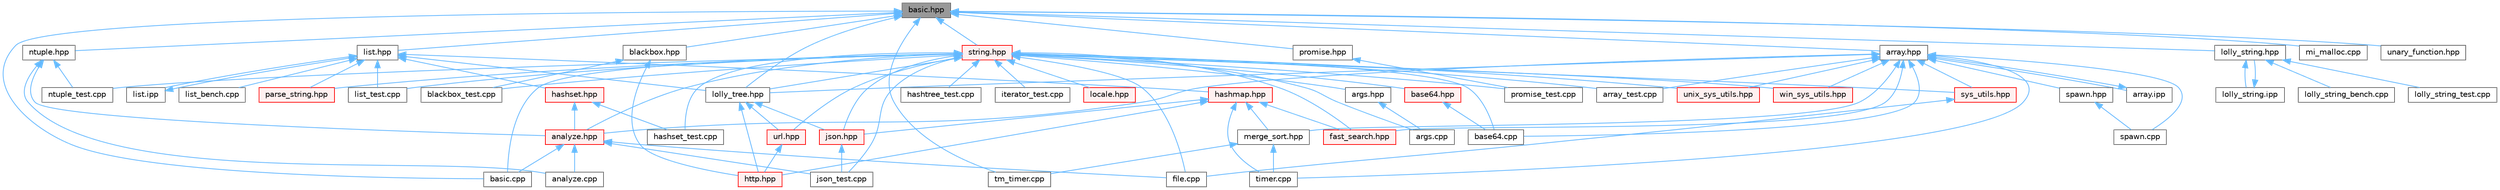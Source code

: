 digraph "basic.hpp"
{
 // LATEX_PDF_SIZE
  bgcolor="transparent";
  edge [fontname=Helvetica,fontsize=10,labelfontname=Helvetica,labelfontsize=10];
  node [fontname=Helvetica,fontsize=10,shape=box,height=0.2,width=0.4];
  Node1 [id="Node000001",label="basic.hpp",height=0.2,width=0.4,color="gray40", fillcolor="grey60", style="filled", fontcolor="black",tooltip=" "];
  Node1 -> Node2 [id="edge1_Node000001_Node000002",dir="back",color="steelblue1",style="solid",tooltip=" "];
  Node2 [id="Node000002",label="array.hpp",height=0.2,width=0.4,color="grey40", fillcolor="white", style="filled",URL="$array_8hpp.html",tooltip=" "];
  Node2 -> Node3 [id="edge2_Node000002_Node000003",dir="back",color="steelblue1",style="solid",tooltip=" "];
  Node3 [id="Node000003",label="analyze.hpp",height=0.2,width=0.4,color="red", fillcolor="#FFF0F0", style="filled",URL="$analyze_8hpp.html",tooltip=" "];
  Node3 -> Node4 [id="edge3_Node000003_Node000004",dir="back",color="steelblue1",style="solid",tooltip=" "];
  Node4 [id="Node000004",label="analyze.cpp",height=0.2,width=0.4,color="grey40", fillcolor="white", style="filled",URL="$analyze_8cpp.html",tooltip=" "];
  Node3 -> Node7 [id="edge4_Node000003_Node000007",dir="back",color="steelblue1",style="solid",tooltip=" "];
  Node7 [id="Node000007",label="basic.cpp",height=0.2,width=0.4,color="grey40", fillcolor="white", style="filled",URL="$basic_8cpp.html",tooltip=" "];
  Node3 -> Node9 [id="edge5_Node000003_Node000009",dir="back",color="steelblue1",style="solid",tooltip=" "];
  Node9 [id="Node000009",label="file.cpp",height=0.2,width=0.4,color="grey40", fillcolor="white", style="filled",URL="$file_8cpp.html",tooltip=" "];
  Node3 -> Node12 [id="edge6_Node000003_Node000012",dir="back",color="steelblue1",style="solid",tooltip=" "];
  Node12 [id="Node000012",label="json_test.cpp",height=0.2,width=0.4,color="grey40", fillcolor="white", style="filled",URL="$json__test_8cpp.html",tooltip=" "];
  Node2 -> Node22 [id="edge7_Node000002_Node000022",dir="back",color="steelblue1",style="solid",tooltip=" "];
  Node22 [id="Node000022",label="array.ipp",height=0.2,width=0.4,color="grey40", fillcolor="white", style="filled",URL="$array_8ipp.html",tooltip=" "];
  Node22 -> Node2 [id="edge8_Node000022_Node000002",dir="back",color="steelblue1",style="solid",tooltip=" "];
  Node2 -> Node23 [id="edge9_Node000002_Node000023",dir="back",color="steelblue1",style="solid",tooltip=" "];
  Node23 [id="Node000023",label="array_test.cpp",height=0.2,width=0.4,color="grey40", fillcolor="white", style="filled",URL="$array__test_8cpp.html",tooltip=" "];
  Node2 -> Node24 [id="edge10_Node000002_Node000024",dir="back",color="steelblue1",style="solid",tooltip=" "];
  Node24 [id="Node000024",label="base64.cpp",height=0.2,width=0.4,color="grey40", fillcolor="white", style="filled",URL="$base64_8cpp.html",tooltip=" "];
  Node2 -> Node25 [id="edge11_Node000002_Node000025",dir="back",color="steelblue1",style="solid",tooltip=" "];
  Node25 [id="Node000025",label="fast_search.hpp",height=0.2,width=0.4,color="red", fillcolor="#FFF0F0", style="filled",URL="$fast__search_8hpp.html",tooltip=" "];
  Node2 -> Node27 [id="edge12_Node000002_Node000027",dir="back",color="steelblue1",style="solid",tooltip=" "];
  Node27 [id="Node000027",label="lolly_tree.hpp",height=0.2,width=0.4,color="grey40", fillcolor="white", style="filled",URL="$lolly__tree_8hpp.html",tooltip=" "];
  Node27 -> Node28 [id="edge13_Node000027_Node000028",dir="back",color="steelblue1",style="solid",tooltip=" "];
  Node28 [id="Node000028",label="http.hpp",height=0.2,width=0.4,color="red", fillcolor="#FFF0F0", style="filled",URL="$http_8hpp.html",tooltip=" "];
  Node27 -> Node30 [id="edge14_Node000027_Node000030",dir="back",color="steelblue1",style="solid",tooltip=" "];
  Node30 [id="Node000030",label="json.hpp",height=0.2,width=0.4,color="red", fillcolor="#FFF0F0", style="filled",URL="$json_8hpp.html",tooltip=" "];
  Node30 -> Node12 [id="edge15_Node000030_Node000012",dir="back",color="steelblue1",style="solid",tooltip=" "];
  Node27 -> Node31 [id="edge16_Node000027_Node000031",dir="back",color="steelblue1",style="solid",tooltip=" "];
  Node31 [id="Node000031",label="url.hpp",height=0.2,width=0.4,color="red", fillcolor="#FFF0F0", style="filled",URL="$url_8hpp.html",tooltip=" "];
  Node31 -> Node28 [id="edge17_Node000031_Node000028",dir="back",color="steelblue1",style="solid",tooltip=" "];
  Node2 -> Node70 [id="edge18_Node000002_Node000070",dir="back",color="steelblue1",style="solid",tooltip=" "];
  Node70 [id="Node000070",label="merge_sort.hpp",height=0.2,width=0.4,color="grey40", fillcolor="white", style="filled",URL="$merge__sort_8hpp.html",tooltip=" "];
  Node70 -> Node71 [id="edge19_Node000070_Node000071",dir="back",color="steelblue1",style="solid",tooltip=" "];
  Node71 [id="Node000071",label="timer.cpp",height=0.2,width=0.4,color="grey40", fillcolor="white", style="filled",URL="$timer_8cpp.html",tooltip=" "];
  Node70 -> Node72 [id="edge20_Node000070_Node000072",dir="back",color="steelblue1",style="solid",tooltip=" "];
  Node72 [id="Node000072",label="tm_timer.cpp",height=0.2,width=0.4,color="grey40", fillcolor="white", style="filled",URL="$tm__timer_8cpp.html",tooltip=" "];
  Node2 -> Node73 [id="edge21_Node000002_Node000073",dir="back",color="steelblue1",style="solid",tooltip=" "];
  Node73 [id="Node000073",label="spawn.cpp",height=0.2,width=0.4,color="grey40", fillcolor="white", style="filled",URL="$spawn_8cpp.html",tooltip=" "];
  Node2 -> Node74 [id="edge22_Node000002_Node000074",dir="back",color="steelblue1",style="solid",tooltip=" "];
  Node74 [id="Node000074",label="spawn.hpp",height=0.2,width=0.4,color="grey40", fillcolor="white", style="filled",URL="$spawn_8hpp.html",tooltip=" "];
  Node74 -> Node73 [id="edge23_Node000074_Node000073",dir="back",color="steelblue1",style="solid",tooltip=" "];
  Node2 -> Node75 [id="edge24_Node000002_Node000075",dir="back",color="steelblue1",style="solid",tooltip=" "];
  Node75 [id="Node000075",label="sys_utils.hpp",height=0.2,width=0.4,color="red", fillcolor="#FFF0F0", style="filled",URL="$sys__utils_8hpp.html",tooltip=" "];
  Node75 -> Node9 [id="edge25_Node000075_Node000009",dir="back",color="steelblue1",style="solid",tooltip=" "];
  Node2 -> Node71 [id="edge26_Node000002_Node000071",dir="back",color="steelblue1",style="solid",tooltip=" "];
  Node2 -> Node79 [id="edge27_Node000002_Node000079",dir="back",color="steelblue1",style="solid",tooltip=" "];
  Node79 [id="Node000079",label="unix_sys_utils.hpp",height=0.2,width=0.4,color="red", fillcolor="#FFF0F0", style="filled",URL="$unix__sys__utils_8hpp.html",tooltip=" "];
  Node2 -> Node80 [id="edge28_Node000002_Node000080",dir="back",color="steelblue1",style="solid",tooltip=" "];
  Node80 [id="Node000080",label="win_sys_utils.hpp",height=0.2,width=0.4,color="red", fillcolor="#FFF0F0", style="filled",URL="$win__sys__utils_8hpp.html",tooltip=" "];
  Node1 -> Node7 [id="edge29_Node000001_Node000007",dir="back",color="steelblue1",style="solid",tooltip=" "];
  Node1 -> Node81 [id="edge30_Node000001_Node000081",dir="back",color="steelblue1",style="solid",tooltip=" "];
  Node81 [id="Node000081",label="blackbox.hpp",height=0.2,width=0.4,color="grey40", fillcolor="white", style="filled",URL="$blackbox_8hpp.html",tooltip=" "];
  Node81 -> Node45 [id="edge31_Node000081_Node000045",dir="back",color="steelblue1",style="solid",tooltip=" "];
  Node45 [id="Node000045",label="blackbox_test.cpp",height=0.2,width=0.4,color="grey40", fillcolor="white", style="filled",URL="$blackbox__test_8cpp.html",tooltip=" "];
  Node81 -> Node28 [id="edge32_Node000081_Node000028",dir="back",color="steelblue1",style="solid",tooltip=" "];
  Node1 -> Node82 [id="edge33_Node000001_Node000082",dir="back",color="steelblue1",style="solid",tooltip=" "];
  Node82 [id="Node000082",label="list.hpp",height=0.2,width=0.4,color="grey40", fillcolor="white", style="filled",URL="$list_8hpp.html",tooltip=" "];
  Node82 -> Node83 [id="edge34_Node000082_Node000083",dir="back",color="steelblue1",style="solid",tooltip=" "];
  Node83 [id="Node000083",label="hashmap.hpp",height=0.2,width=0.4,color="red", fillcolor="#FFF0F0", style="filled",URL="$hashmap_8hpp.html",tooltip=" "];
  Node83 -> Node25 [id="edge35_Node000083_Node000025",dir="back",color="steelblue1",style="solid",tooltip=" "];
  Node83 -> Node28 [id="edge36_Node000083_Node000028",dir="back",color="steelblue1",style="solid",tooltip=" "];
  Node83 -> Node30 [id="edge37_Node000083_Node000030",dir="back",color="steelblue1",style="solid",tooltip=" "];
  Node83 -> Node70 [id="edge38_Node000083_Node000070",dir="back",color="steelblue1",style="solid",tooltip=" "];
  Node83 -> Node71 [id="edge39_Node000083_Node000071",dir="back",color="steelblue1",style="solid",tooltip=" "];
  Node82 -> Node95 [id="edge40_Node000082_Node000095",dir="back",color="steelblue1",style="solid",tooltip=" "];
  Node95 [id="Node000095",label="hashset.hpp",height=0.2,width=0.4,color="red", fillcolor="#FFF0F0", style="filled",URL="$hashset_8hpp.html",tooltip=" "];
  Node95 -> Node3 [id="edge41_Node000095_Node000003",dir="back",color="steelblue1",style="solid",tooltip=" "];
  Node95 -> Node49 [id="edge42_Node000095_Node000049",dir="back",color="steelblue1",style="solid",tooltip=" "];
  Node49 [id="Node000049",label="hashset_test.cpp",height=0.2,width=0.4,color="grey40", fillcolor="white", style="filled",URL="$hashset__test_8cpp.html",tooltip=" "];
  Node82 -> Node97 [id="edge43_Node000082_Node000097",dir="back",color="steelblue1",style="solid",tooltip=" "];
  Node97 [id="Node000097",label="list.ipp",height=0.2,width=0.4,color="grey40", fillcolor="white", style="filled",URL="$list_8ipp.html",tooltip=" "];
  Node97 -> Node82 [id="edge44_Node000097_Node000082",dir="back",color="steelblue1",style="solid",tooltip=" "];
  Node82 -> Node98 [id="edge45_Node000082_Node000098",dir="back",color="steelblue1",style="solid",tooltip=" "];
  Node98 [id="Node000098",label="list_bench.cpp",height=0.2,width=0.4,color="grey40", fillcolor="white", style="filled",URL="$list__bench_8cpp.html",tooltip=" "];
  Node82 -> Node52 [id="edge46_Node000082_Node000052",dir="back",color="steelblue1",style="solid",tooltip=" "];
  Node52 [id="Node000052",label="list_test.cpp",height=0.2,width=0.4,color="grey40", fillcolor="white", style="filled",URL="$list__test_8cpp.html",tooltip=" "];
  Node82 -> Node27 [id="edge47_Node000082_Node000027",dir="back",color="steelblue1",style="solid",tooltip=" "];
  Node82 -> Node99 [id="edge48_Node000082_Node000099",dir="back",color="steelblue1",style="solid",tooltip=" "];
  Node99 [id="Node000099",label="parse_string.hpp",height=0.2,width=0.4,color="red", fillcolor="#FFF0F0", style="filled",URL="$parse__string_8hpp.html",tooltip=" "];
  Node1 -> Node100 [id="edge49_Node000001_Node000100",dir="back",color="steelblue1",style="solid",tooltip=" "];
  Node100 [id="Node000100",label="lolly_string.hpp",height=0.2,width=0.4,color="grey40", fillcolor="white", style="filled",URL="$lolly__string_8hpp.html",tooltip=" "];
  Node100 -> Node101 [id="edge50_Node000100_Node000101",dir="back",color="steelblue1",style="solid",tooltip=" "];
  Node101 [id="Node000101",label="lolly_string.ipp",height=0.2,width=0.4,color="grey40", fillcolor="white", style="filled",URL="$lolly__string_8ipp.html",tooltip=" "];
  Node101 -> Node100 [id="edge51_Node000101_Node000100",dir="back",color="steelblue1",style="solid",tooltip=" "];
  Node100 -> Node102 [id="edge52_Node000100_Node000102",dir="back",color="steelblue1",style="solid",tooltip=" "];
  Node102 [id="Node000102",label="lolly_string_bench.cpp",height=0.2,width=0.4,color="grey40", fillcolor="white", style="filled",URL="$lolly__string__bench_8cpp.html",tooltip=" "];
  Node100 -> Node103 [id="edge53_Node000100_Node000103",dir="back",color="steelblue1",style="solid",tooltip=" "];
  Node103 [id="Node000103",label="lolly_string_test.cpp",height=0.2,width=0.4,color="grey40", fillcolor="white", style="filled",URL="$lolly__string__test_8cpp.html",tooltip=" "];
  Node1 -> Node27 [id="edge54_Node000001_Node000027",dir="back",color="steelblue1",style="solid",tooltip=" "];
  Node1 -> Node104 [id="edge55_Node000001_Node000104",dir="back",color="steelblue1",style="solid",tooltip=" "];
  Node104 [id="Node000104",label="mi_malloc.cpp",height=0.2,width=0.4,color="grey40", fillcolor="white", style="filled",URL="$mi__malloc_8cpp.html",tooltip=" "];
  Node1 -> Node105 [id="edge56_Node000001_Node000105",dir="back",color="steelblue1",style="solid",tooltip=" "];
  Node105 [id="Node000105",label="ntuple.hpp",height=0.2,width=0.4,color="grey40", fillcolor="white", style="filled",URL="$ntuple_8hpp.html",tooltip=" "];
  Node105 -> Node4 [id="edge57_Node000105_Node000004",dir="back",color="steelblue1",style="solid",tooltip=" "];
  Node105 -> Node3 [id="edge58_Node000105_Node000003",dir="back",color="steelblue1",style="solid",tooltip=" "];
  Node105 -> Node53 [id="edge59_Node000105_Node000053",dir="back",color="steelblue1",style="solid",tooltip=" "];
  Node53 [id="Node000053",label="ntuple_test.cpp",height=0.2,width=0.4,color="grey40", fillcolor="white", style="filled",URL="$ntuple__test_8cpp.html",tooltip=" "];
  Node1 -> Node106 [id="edge60_Node000001_Node000106",dir="back",color="steelblue1",style="solid",tooltip=" "];
  Node106 [id="Node000106",label="promise.hpp",height=0.2,width=0.4,color="grey40", fillcolor="white", style="filled",URL="$promise_8hpp.html",tooltip=" "];
  Node106 -> Node56 [id="edge61_Node000106_Node000056",dir="back",color="steelblue1",style="solid",tooltip=" "];
  Node56 [id="Node000056",label="promise_test.cpp",height=0.2,width=0.4,color="grey40", fillcolor="white", style="filled",URL="$promise__test_8cpp.html",tooltip=" "];
  Node1 -> Node107 [id="edge62_Node000001_Node000107",dir="back",color="steelblue1",style="solid",tooltip=" "];
  Node107 [id="Node000107",label="string.hpp",height=0.2,width=0.4,color="red", fillcolor="#FFF0F0", style="filled",URL="$string_8hpp.html",tooltip=" "];
  Node107 -> Node3 [id="edge63_Node000107_Node000003",dir="back",color="steelblue1",style="solid",tooltip=" "];
  Node107 -> Node108 [id="edge64_Node000107_Node000108",dir="back",color="steelblue1",style="solid",tooltip=" "];
  Node108 [id="Node000108",label="args.cpp",height=0.2,width=0.4,color="grey40", fillcolor="white", style="filled",URL="$args_8cpp.html",tooltip=" "];
  Node107 -> Node109 [id="edge65_Node000107_Node000109",dir="back",color="steelblue1",style="solid",tooltip=" "];
  Node109 [id="Node000109",label="args.hpp",height=0.2,width=0.4,color="grey40", fillcolor="white", style="filled",URL="$args_8hpp.html",tooltip=" "];
  Node109 -> Node108 [id="edge66_Node000109_Node000108",dir="back",color="steelblue1",style="solid",tooltip=" "];
  Node107 -> Node23 [id="edge67_Node000107_Node000023",dir="back",color="steelblue1",style="solid",tooltip=" "];
  Node107 -> Node24 [id="edge68_Node000107_Node000024",dir="back",color="steelblue1",style="solid",tooltip=" "];
  Node107 -> Node110 [id="edge69_Node000107_Node000110",dir="back",color="steelblue1",style="solid",tooltip=" "];
  Node110 [id="Node000110",label="base64.hpp",height=0.2,width=0.4,color="red", fillcolor="#FFF0F0", style="filled",URL="$base64_8hpp.html",tooltip=" "];
  Node110 -> Node24 [id="edge70_Node000110_Node000024",dir="back",color="steelblue1",style="solid",tooltip=" "];
  Node107 -> Node7 [id="edge71_Node000107_Node000007",dir="back",color="steelblue1",style="solid",tooltip=" "];
  Node107 -> Node45 [id="edge72_Node000107_Node000045",dir="back",color="steelblue1",style="solid",tooltip=" "];
  Node107 -> Node25 [id="edge73_Node000107_Node000025",dir="back",color="steelblue1",style="solid",tooltip=" "];
  Node107 -> Node9 [id="edge74_Node000107_Node000009",dir="back",color="steelblue1",style="solid",tooltip=" "];
  Node107 -> Node49 [id="edge75_Node000107_Node000049",dir="back",color="steelblue1",style="solid",tooltip=" "];
  Node107 -> Node50 [id="edge76_Node000107_Node000050",dir="back",color="steelblue1",style="solid",tooltip=" "];
  Node50 [id="Node000050",label="hashtree_test.cpp",height=0.2,width=0.4,color="grey40", fillcolor="white", style="filled",URL="$hashtree__test_8cpp.html",tooltip=" "];
  Node107 -> Node51 [id="edge77_Node000107_Node000051",dir="back",color="steelblue1",style="solid",tooltip=" "];
  Node51 [id="Node000051",label="iterator_test.cpp",height=0.2,width=0.4,color="grey40", fillcolor="white", style="filled",URL="$iterator__test_8cpp.html",tooltip=" "];
  Node107 -> Node30 [id="edge78_Node000107_Node000030",dir="back",color="steelblue1",style="solid",tooltip=" "];
  Node107 -> Node12 [id="edge79_Node000107_Node000012",dir="back",color="steelblue1",style="solid",tooltip=" "];
  Node107 -> Node52 [id="edge80_Node000107_Node000052",dir="back",color="steelblue1",style="solid",tooltip=" "];
  Node107 -> Node111 [id="edge81_Node000107_Node000111",dir="back",color="steelblue1",style="solid",tooltip=" "];
  Node111 [id="Node000111",label="locale.hpp",height=0.2,width=0.4,color="red", fillcolor="#FFF0F0", style="filled",URL="$locale_8hpp.html",tooltip=" "];
  Node107 -> Node27 [id="edge82_Node000107_Node000027",dir="back",color="steelblue1",style="solid",tooltip=" "];
  Node107 -> Node53 [id="edge83_Node000107_Node000053",dir="back",color="steelblue1",style="solid",tooltip=" "];
  Node107 -> Node99 [id="edge84_Node000107_Node000099",dir="back",color="steelblue1",style="solid",tooltip=" "];
  Node107 -> Node56 [id="edge85_Node000107_Node000056",dir="back",color="steelblue1",style="solid",tooltip=" "];
  Node107 -> Node75 [id="edge86_Node000107_Node000075",dir="back",color="steelblue1",style="solid",tooltip=" "];
  Node107 -> Node79 [id="edge87_Node000107_Node000079",dir="back",color="steelblue1",style="solid",tooltip=" "];
  Node107 -> Node31 [id="edge88_Node000107_Node000031",dir="back",color="steelblue1",style="solid",tooltip=" "];
  Node107 -> Node80 [id="edge89_Node000107_Node000080",dir="back",color="steelblue1",style="solid",tooltip=" "];
  Node1 -> Node72 [id="edge90_Node000001_Node000072",dir="back",color="steelblue1",style="solid",tooltip=" "];
  Node1 -> Node122 [id="edge91_Node000001_Node000122",dir="back",color="steelblue1",style="solid",tooltip=" "];
  Node122 [id="Node000122",label="unary_function.hpp",height=0.2,width=0.4,color="grey40", fillcolor="white", style="filled",URL="$unary__function_8hpp.html",tooltip=" "];
}
